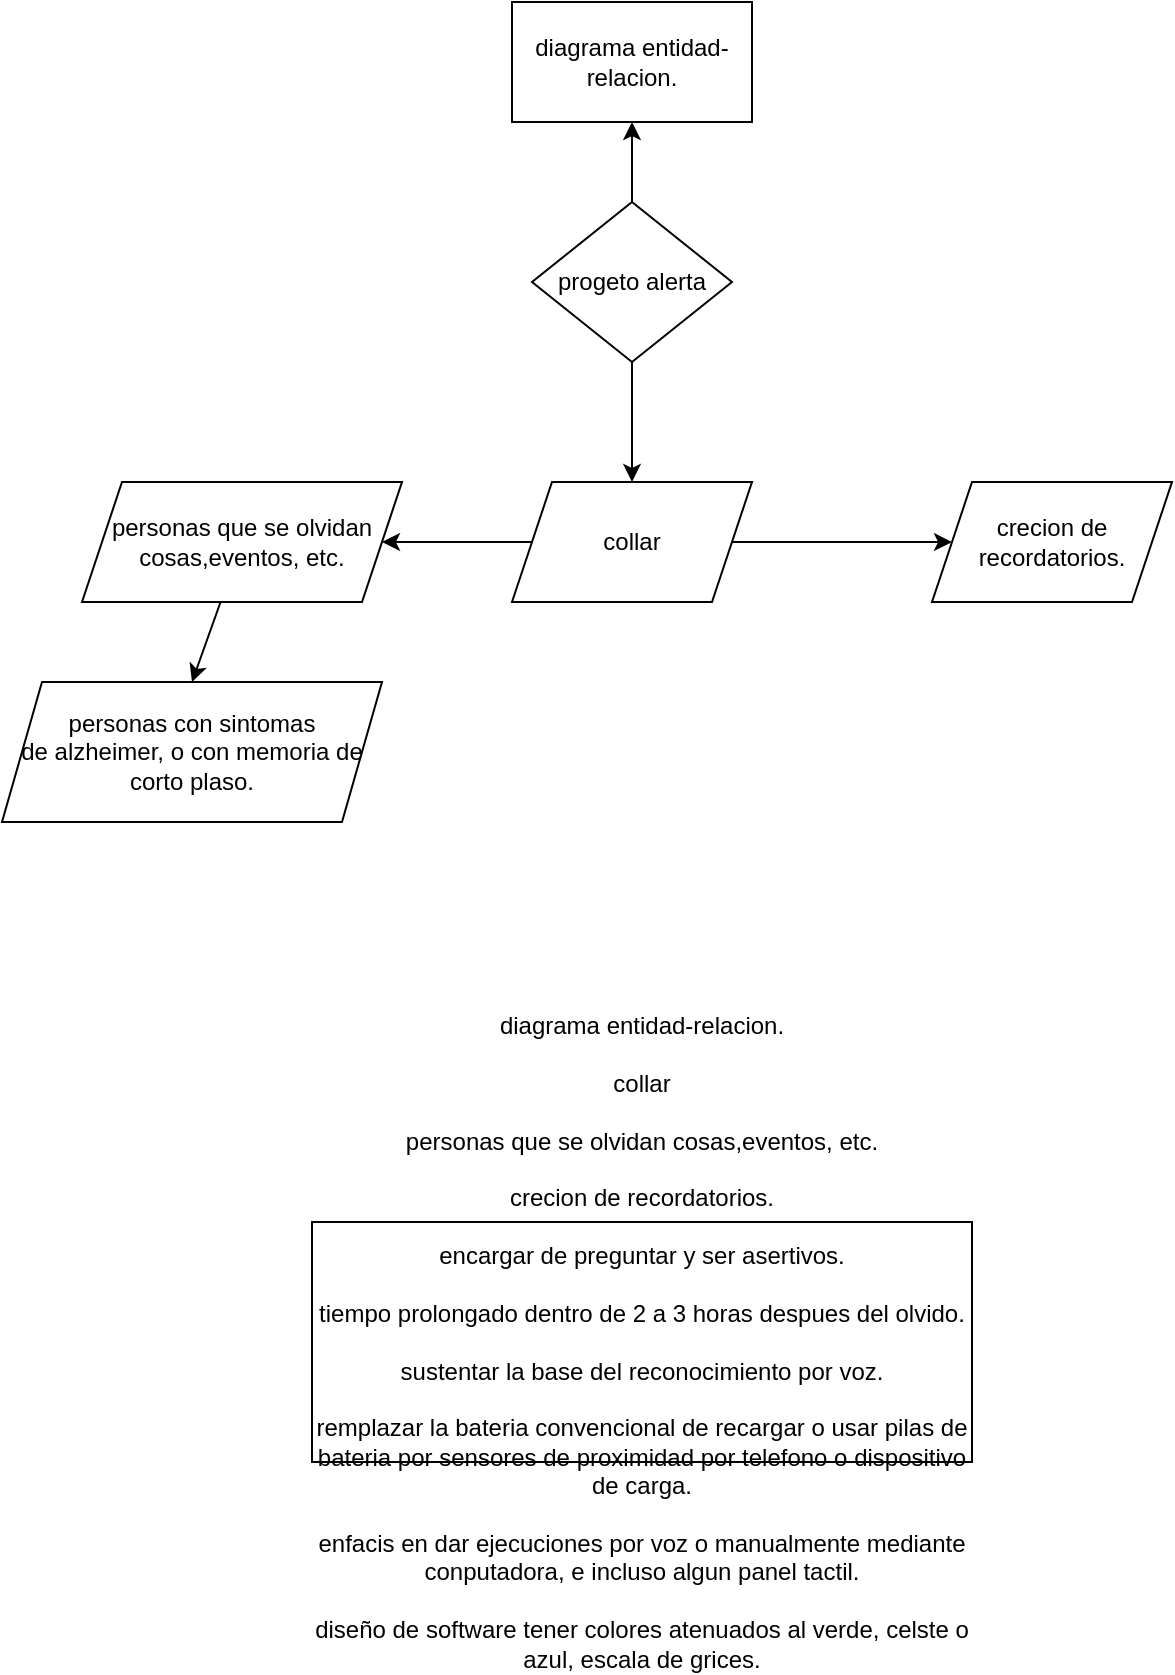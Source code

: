 <mxfile>
    <diagram id="p9pbBcPPxyR1dDtkJxpm" name="Página-1">
        <mxGraphModel dx="579" dy="513" grid="1" gridSize="10" guides="1" tooltips="1" connect="1" arrows="1" fold="1" page="1" pageScale="1" pageWidth="827" pageHeight="1169" math="0" shadow="0">
            <root>
                <mxCell id="0"/>
                <mxCell id="1" parent="0"/>
                <mxCell id="2" value="diagrama entidad-relacion.&lt;br&gt;&lt;br&gt;collar&lt;br&gt;&lt;br&gt;personas que se olvidan cosas,eventos, etc.&lt;br&gt;&lt;br&gt;crecion de recordatorios.&lt;br&gt;&lt;br&gt;encargar de preguntar y ser asertivos.&lt;br&gt;&lt;br&gt;tiempo prolongado dentro de 2 a 3 horas despues del olvido.&lt;br&gt;&lt;br&gt;sustentar la base del reconocimiento por voz.&lt;br&gt;&lt;br&gt;remplazar la bateria convencional de recargar o usar pilas de bateria por sensores de proximidad por telefono o dispositivo de carga.&lt;br&gt;&lt;br&gt;enfacis en dar ejecuciones por voz o manualmente mediante conputadora, e incluso algun panel tactil.&lt;br&gt;&lt;br&gt;diseño de software tener colores atenuados al verde, celste o azul, escala de grices." style="rounded=0;whiteSpace=wrap;html=1;" vertex="1" parent="1">
                    <mxGeometry x="220" y="610" width="330" height="120" as="geometry"/>
                </mxCell>
                <mxCell id="3" value="diagrama entidad-relacion." style="rounded=0;whiteSpace=wrap;html=1;" vertex="1" parent="1">
                    <mxGeometry x="320" width="120" height="60" as="geometry"/>
                </mxCell>
                <mxCell id="6" style="edgeStyle=none;html=1;entryX=1;entryY=0.5;entryDx=0;entryDy=0;" edge="1" parent="1" source="4" target="5">
                    <mxGeometry relative="1" as="geometry"/>
                </mxCell>
                <mxCell id="8" style="edgeStyle=none;html=1;entryX=0;entryY=0.5;entryDx=0;entryDy=0;" edge="1" parent="1" source="4" target="7">
                    <mxGeometry relative="1" as="geometry"/>
                </mxCell>
                <mxCell id="4" value="collar" style="shape=parallelogram;perimeter=parallelogramPerimeter;whiteSpace=wrap;html=1;fixedSize=1;" vertex="1" parent="1">
                    <mxGeometry x="320" y="240" width="120" height="60" as="geometry"/>
                </mxCell>
                <mxCell id="10" style="edgeStyle=none;html=1;entryX=0.5;entryY=0;entryDx=0;entryDy=0;" edge="1" parent="1" source="5" target="9">
                    <mxGeometry relative="1" as="geometry"/>
                </mxCell>
                <mxCell id="5" value="personas que se olvidan cosas,eventos, etc." style="shape=parallelogram;perimeter=parallelogramPerimeter;whiteSpace=wrap;html=1;fixedSize=1;" vertex="1" parent="1">
                    <mxGeometry x="105" y="240" width="160" height="60" as="geometry"/>
                </mxCell>
                <mxCell id="7" value="crecion de recordatorios." style="shape=parallelogram;perimeter=parallelogramPerimeter;whiteSpace=wrap;html=1;fixedSize=1;" vertex="1" parent="1">
                    <mxGeometry x="530" y="240" width="120" height="60" as="geometry"/>
                </mxCell>
                <mxCell id="9" value="personas con sintomas de&amp;nbsp;alzheimer, o con memoria de corto plaso." style="shape=parallelogram;perimeter=parallelogramPerimeter;whiteSpace=wrap;html=1;fixedSize=1;" vertex="1" parent="1">
                    <mxGeometry x="65" y="340" width="190" height="70" as="geometry"/>
                </mxCell>
                <mxCell id="12" style="edgeStyle=none;html=1;entryX=0.5;entryY=0;entryDx=0;entryDy=0;" edge="1" parent="1" source="11" target="4">
                    <mxGeometry relative="1" as="geometry"/>
                </mxCell>
                <mxCell id="13" style="edgeStyle=none;html=1;entryX=0.5;entryY=1;entryDx=0;entryDy=0;" edge="1" parent="1" source="11" target="3">
                    <mxGeometry relative="1" as="geometry"/>
                </mxCell>
                <mxCell id="11" value="progeto alerta" style="rhombus;whiteSpace=wrap;html=1;" vertex="1" parent="1">
                    <mxGeometry x="330" y="100" width="100" height="80" as="geometry"/>
                </mxCell>
            </root>
        </mxGraphModel>
    </diagram>
</mxfile>